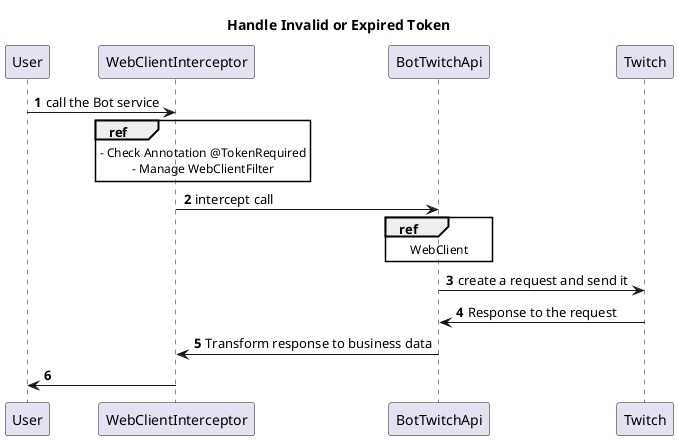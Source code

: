 @startuml
'https://plantuml.com/sequence-diagram

title Handle Invalid or Expired Token

autonumber


User -> WebClientInterceptor : call the Bot service

ref over WebClientInterceptor
    - Check Annotation @TokenRequired
    - Manage WebClientFilter
end ref

WebClientInterceptor -> BotTwitchApi : intercept call
ref over BotTwitchApi
  WebClient
end ref

BotTwitchApi -> Twitch : create a request and send it
Twitch -> BotTwitchApi : Response to the request
BotTwitchApi -> WebClientInterceptor : Transform response to business data

WebClientInterceptor -> User :
@enduml
